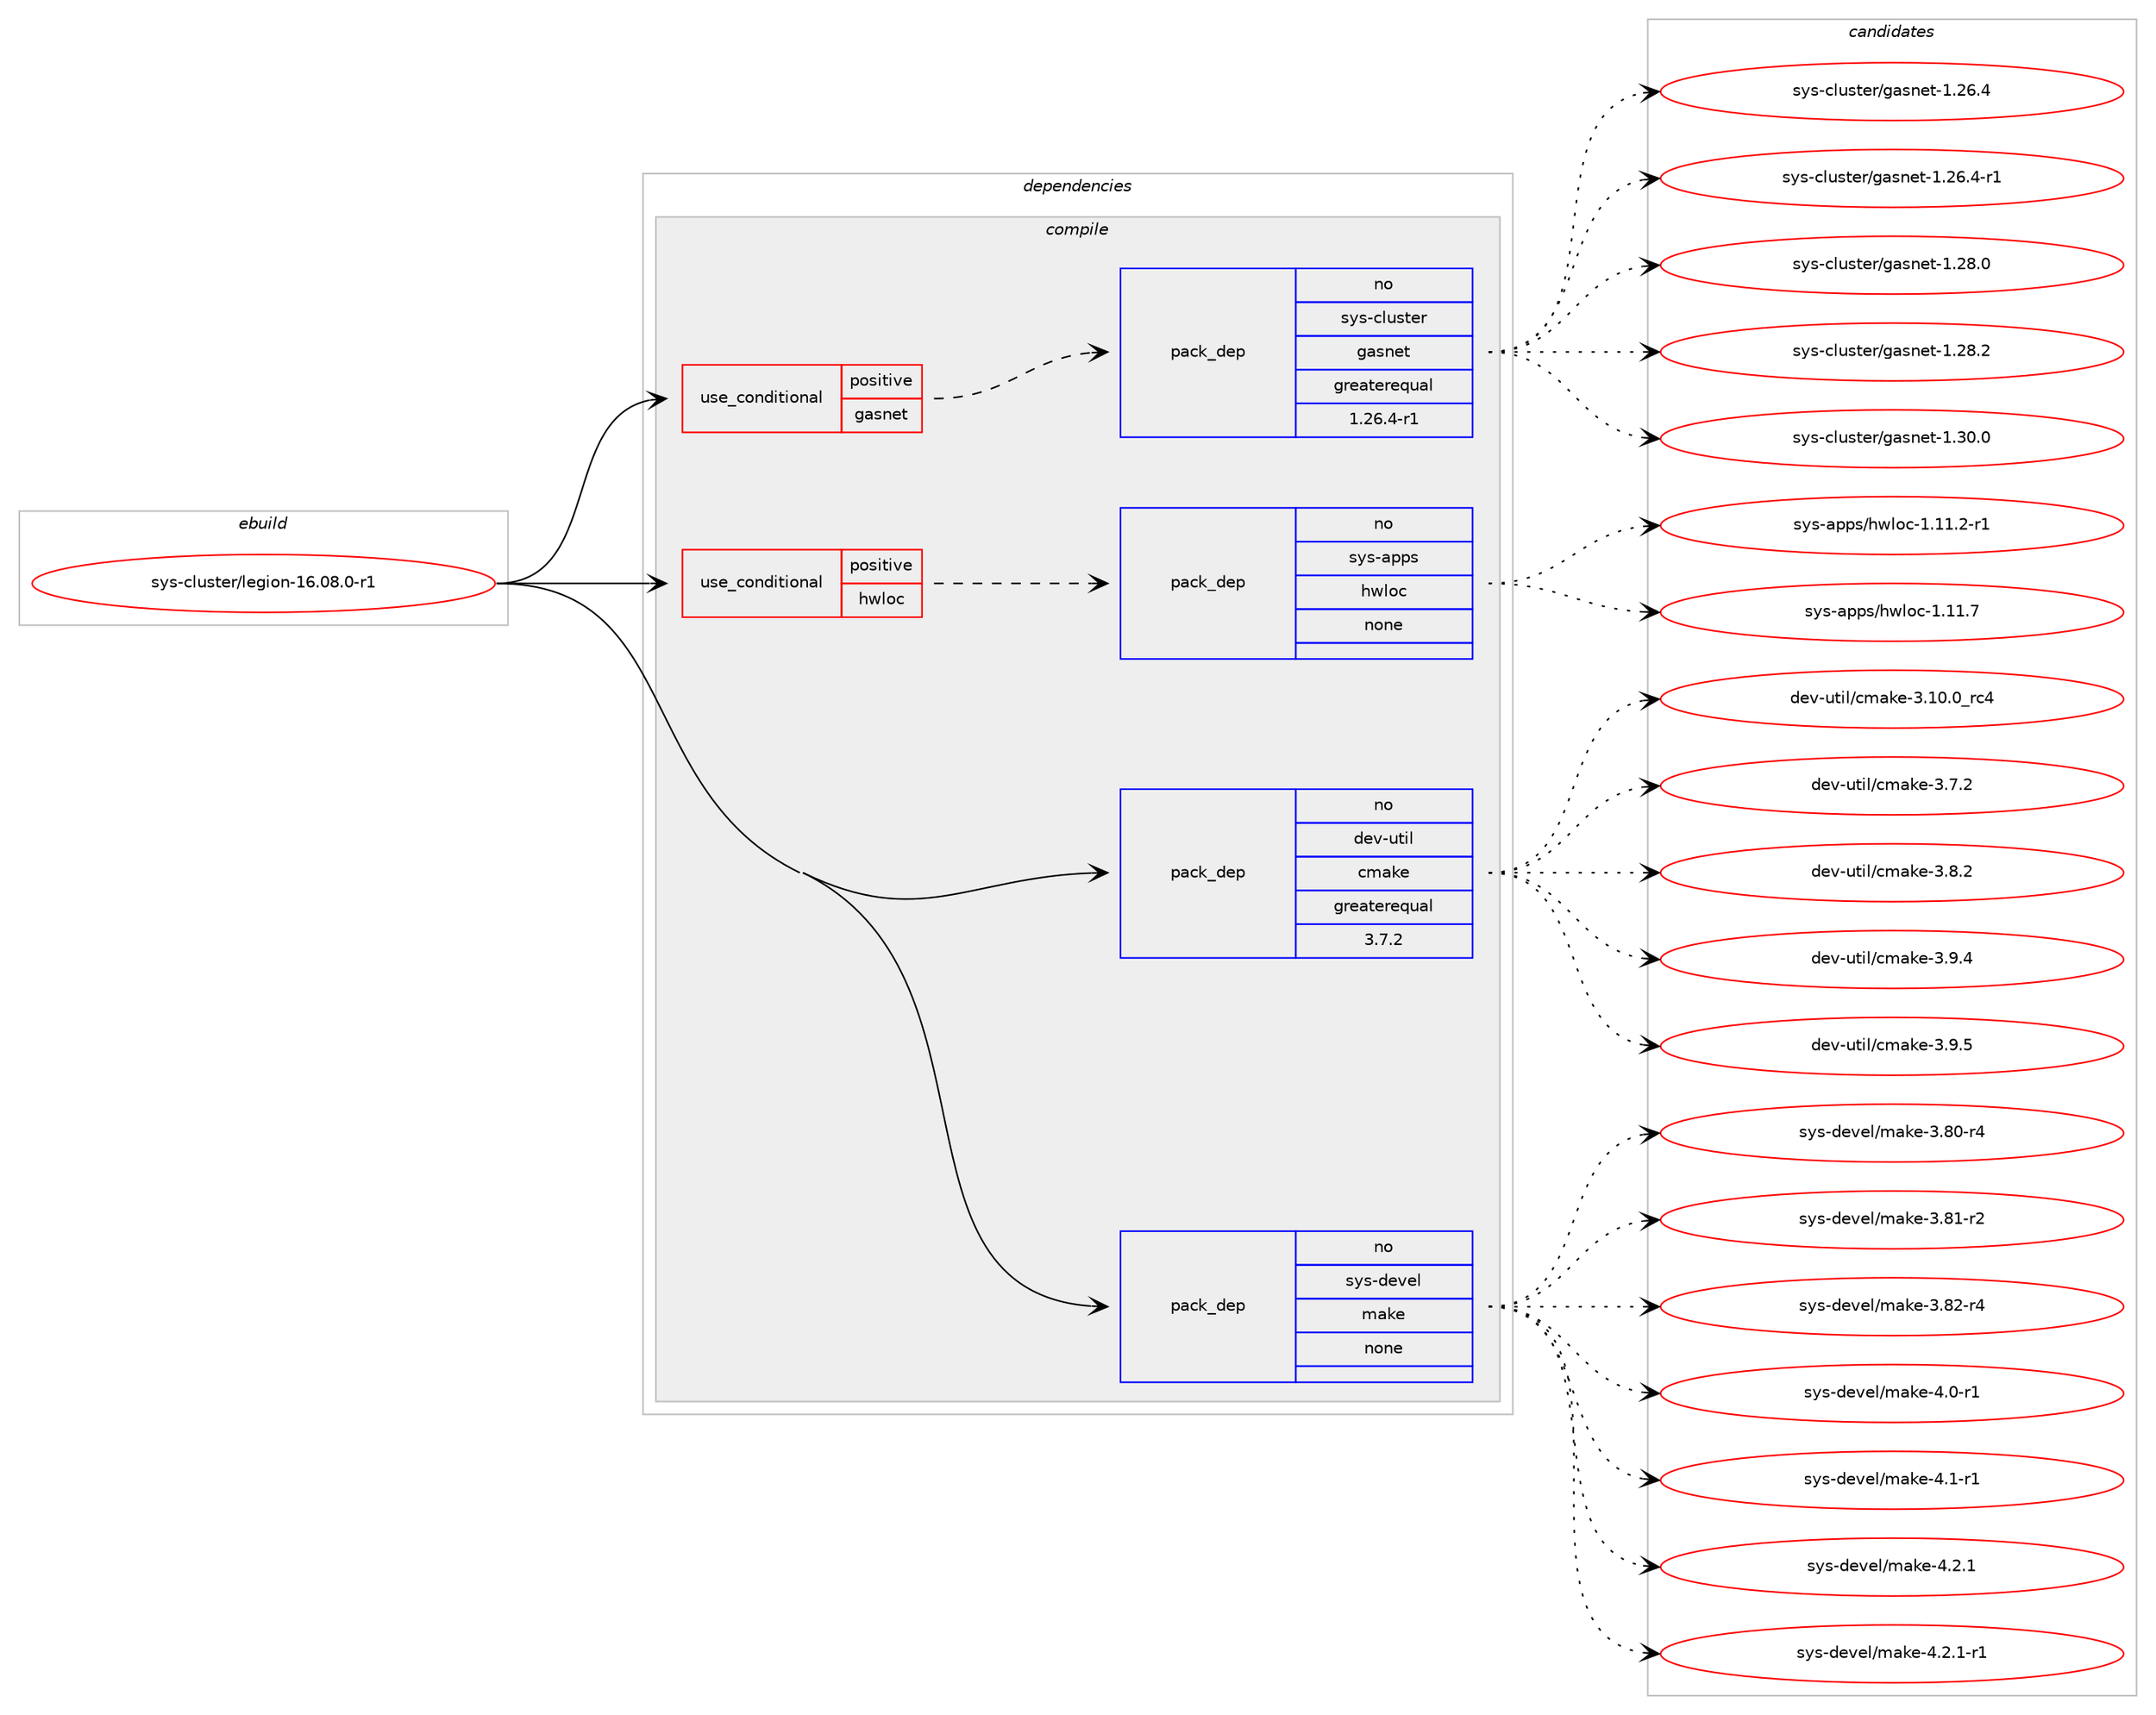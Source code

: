 digraph prolog {

# *************
# Graph options
# *************

newrank=true;
concentrate=true;
compound=true;
graph [rankdir=LR,fontname=Helvetica,fontsize=10,ranksep=1.5];#, ranksep=2.5, nodesep=0.2];
edge  [arrowhead=vee];
node  [fontname=Helvetica,fontsize=10];

# **********
# The ebuild
# **********

subgraph cluster_leftcol {
color=gray;
rank=same;
label=<<i>ebuild</i>>;
id [label="sys-cluster/legion-16.08.0-r1", color=red, width=4, href="../sys-cluster/legion-16.08.0-r1.svg"];
}

# ****************
# The dependencies
# ****************

subgraph cluster_midcol {
color=gray;
label=<<i>dependencies</i>>;
subgraph cluster_compile {
fillcolor="#eeeeee";
style=filled;
label=<<i>compile</i>>;
subgraph cond115393 {
dependency480565 [label=<<TABLE BORDER="0" CELLBORDER="1" CELLSPACING="0" CELLPADDING="4"><TR><TD ROWSPAN="3" CELLPADDING="10">use_conditional</TD></TR><TR><TD>positive</TD></TR><TR><TD>gasnet</TD></TR></TABLE>>, shape=none, color=red];
subgraph pack356771 {
dependency480566 [label=<<TABLE BORDER="0" CELLBORDER="1" CELLSPACING="0" CELLPADDING="4" WIDTH="220"><TR><TD ROWSPAN="6" CELLPADDING="30">pack_dep</TD></TR><TR><TD WIDTH="110">no</TD></TR><TR><TD>sys-cluster</TD></TR><TR><TD>gasnet</TD></TR><TR><TD>greaterequal</TD></TR><TR><TD>1.26.4-r1</TD></TR></TABLE>>, shape=none, color=blue];
}
dependency480565:e -> dependency480566:w [weight=20,style="dashed",arrowhead="vee"];
}
id:e -> dependency480565:w [weight=20,style="solid",arrowhead="vee"];
subgraph cond115394 {
dependency480567 [label=<<TABLE BORDER="0" CELLBORDER="1" CELLSPACING="0" CELLPADDING="4"><TR><TD ROWSPAN="3" CELLPADDING="10">use_conditional</TD></TR><TR><TD>positive</TD></TR><TR><TD>hwloc</TD></TR></TABLE>>, shape=none, color=red];
subgraph pack356772 {
dependency480568 [label=<<TABLE BORDER="0" CELLBORDER="1" CELLSPACING="0" CELLPADDING="4" WIDTH="220"><TR><TD ROWSPAN="6" CELLPADDING="30">pack_dep</TD></TR><TR><TD WIDTH="110">no</TD></TR><TR><TD>sys-apps</TD></TR><TR><TD>hwloc</TD></TR><TR><TD>none</TD></TR><TR><TD></TD></TR></TABLE>>, shape=none, color=blue];
}
dependency480567:e -> dependency480568:w [weight=20,style="dashed",arrowhead="vee"];
}
id:e -> dependency480567:w [weight=20,style="solid",arrowhead="vee"];
subgraph pack356773 {
dependency480569 [label=<<TABLE BORDER="0" CELLBORDER="1" CELLSPACING="0" CELLPADDING="4" WIDTH="220"><TR><TD ROWSPAN="6" CELLPADDING="30">pack_dep</TD></TR><TR><TD WIDTH="110">no</TD></TR><TR><TD>dev-util</TD></TR><TR><TD>cmake</TD></TR><TR><TD>greaterequal</TD></TR><TR><TD>3.7.2</TD></TR></TABLE>>, shape=none, color=blue];
}
id:e -> dependency480569:w [weight=20,style="solid",arrowhead="vee"];
subgraph pack356774 {
dependency480570 [label=<<TABLE BORDER="0" CELLBORDER="1" CELLSPACING="0" CELLPADDING="4" WIDTH="220"><TR><TD ROWSPAN="6" CELLPADDING="30">pack_dep</TD></TR><TR><TD WIDTH="110">no</TD></TR><TR><TD>sys-devel</TD></TR><TR><TD>make</TD></TR><TR><TD>none</TD></TR><TR><TD></TD></TR></TABLE>>, shape=none, color=blue];
}
id:e -> dependency480570:w [weight=20,style="solid",arrowhead="vee"];
}
subgraph cluster_compileandrun {
fillcolor="#eeeeee";
style=filled;
label=<<i>compile and run</i>>;
}
subgraph cluster_run {
fillcolor="#eeeeee";
style=filled;
label=<<i>run</i>>;
}
}

# **************
# The candidates
# **************

subgraph cluster_choices {
rank=same;
color=gray;
label=<<i>candidates</i>>;

subgraph choice356771 {
color=black;
nodesep=1;
choice1151211154599108117115116101114471039711511010111645494650544652 [label="sys-cluster/gasnet-1.26.4", color=red, width=4,href="../sys-cluster/gasnet-1.26.4.svg"];
choice11512111545991081171151161011144710397115110101116454946505446524511449 [label="sys-cluster/gasnet-1.26.4-r1", color=red, width=4,href="../sys-cluster/gasnet-1.26.4-r1.svg"];
choice1151211154599108117115116101114471039711511010111645494650564648 [label="sys-cluster/gasnet-1.28.0", color=red, width=4,href="../sys-cluster/gasnet-1.28.0.svg"];
choice1151211154599108117115116101114471039711511010111645494650564650 [label="sys-cluster/gasnet-1.28.2", color=red, width=4,href="../sys-cluster/gasnet-1.28.2.svg"];
choice1151211154599108117115116101114471039711511010111645494651484648 [label="sys-cluster/gasnet-1.30.0", color=red, width=4,href="../sys-cluster/gasnet-1.30.0.svg"];
dependency480566:e -> choice1151211154599108117115116101114471039711511010111645494650544652:w [style=dotted,weight="100"];
dependency480566:e -> choice11512111545991081171151161011144710397115110101116454946505446524511449:w [style=dotted,weight="100"];
dependency480566:e -> choice1151211154599108117115116101114471039711511010111645494650564648:w [style=dotted,weight="100"];
dependency480566:e -> choice1151211154599108117115116101114471039711511010111645494650564650:w [style=dotted,weight="100"];
dependency480566:e -> choice1151211154599108117115116101114471039711511010111645494651484648:w [style=dotted,weight="100"];
}
subgraph choice356772 {
color=black;
nodesep=1;
choice11512111545971121121154710411910811199454946494946504511449 [label="sys-apps/hwloc-1.11.2-r1", color=red, width=4,href="../sys-apps/hwloc-1.11.2-r1.svg"];
choice1151211154597112112115471041191081119945494649494655 [label="sys-apps/hwloc-1.11.7", color=red, width=4,href="../sys-apps/hwloc-1.11.7.svg"];
dependency480568:e -> choice11512111545971121121154710411910811199454946494946504511449:w [style=dotted,weight="100"];
dependency480568:e -> choice1151211154597112112115471041191081119945494649494655:w [style=dotted,weight="100"];
}
subgraph choice356773 {
color=black;
nodesep=1;
choice1001011184511711610510847991099710710145514649484648951149952 [label="dev-util/cmake-3.10.0_rc4", color=red, width=4,href="../dev-util/cmake-3.10.0_rc4.svg"];
choice10010111845117116105108479910997107101455146554650 [label="dev-util/cmake-3.7.2", color=red, width=4,href="../dev-util/cmake-3.7.2.svg"];
choice10010111845117116105108479910997107101455146564650 [label="dev-util/cmake-3.8.2", color=red, width=4,href="../dev-util/cmake-3.8.2.svg"];
choice10010111845117116105108479910997107101455146574652 [label="dev-util/cmake-3.9.4", color=red, width=4,href="../dev-util/cmake-3.9.4.svg"];
choice10010111845117116105108479910997107101455146574653 [label="dev-util/cmake-3.9.5", color=red, width=4,href="../dev-util/cmake-3.9.5.svg"];
dependency480569:e -> choice1001011184511711610510847991099710710145514649484648951149952:w [style=dotted,weight="100"];
dependency480569:e -> choice10010111845117116105108479910997107101455146554650:w [style=dotted,weight="100"];
dependency480569:e -> choice10010111845117116105108479910997107101455146564650:w [style=dotted,weight="100"];
dependency480569:e -> choice10010111845117116105108479910997107101455146574652:w [style=dotted,weight="100"];
dependency480569:e -> choice10010111845117116105108479910997107101455146574653:w [style=dotted,weight="100"];
}
subgraph choice356774 {
color=black;
nodesep=1;
choice11512111545100101118101108471099710710145514656484511452 [label="sys-devel/make-3.80-r4", color=red, width=4,href="../sys-devel/make-3.80-r4.svg"];
choice11512111545100101118101108471099710710145514656494511450 [label="sys-devel/make-3.81-r2", color=red, width=4,href="../sys-devel/make-3.81-r2.svg"];
choice11512111545100101118101108471099710710145514656504511452 [label="sys-devel/make-3.82-r4", color=red, width=4,href="../sys-devel/make-3.82-r4.svg"];
choice115121115451001011181011084710997107101455246484511449 [label="sys-devel/make-4.0-r1", color=red, width=4,href="../sys-devel/make-4.0-r1.svg"];
choice115121115451001011181011084710997107101455246494511449 [label="sys-devel/make-4.1-r1", color=red, width=4,href="../sys-devel/make-4.1-r1.svg"];
choice115121115451001011181011084710997107101455246504649 [label="sys-devel/make-4.2.1", color=red, width=4,href="../sys-devel/make-4.2.1.svg"];
choice1151211154510010111810110847109971071014552465046494511449 [label="sys-devel/make-4.2.1-r1", color=red, width=4,href="../sys-devel/make-4.2.1-r1.svg"];
dependency480570:e -> choice11512111545100101118101108471099710710145514656484511452:w [style=dotted,weight="100"];
dependency480570:e -> choice11512111545100101118101108471099710710145514656494511450:w [style=dotted,weight="100"];
dependency480570:e -> choice11512111545100101118101108471099710710145514656504511452:w [style=dotted,weight="100"];
dependency480570:e -> choice115121115451001011181011084710997107101455246484511449:w [style=dotted,weight="100"];
dependency480570:e -> choice115121115451001011181011084710997107101455246494511449:w [style=dotted,weight="100"];
dependency480570:e -> choice115121115451001011181011084710997107101455246504649:w [style=dotted,weight="100"];
dependency480570:e -> choice1151211154510010111810110847109971071014552465046494511449:w [style=dotted,weight="100"];
}
}

}
